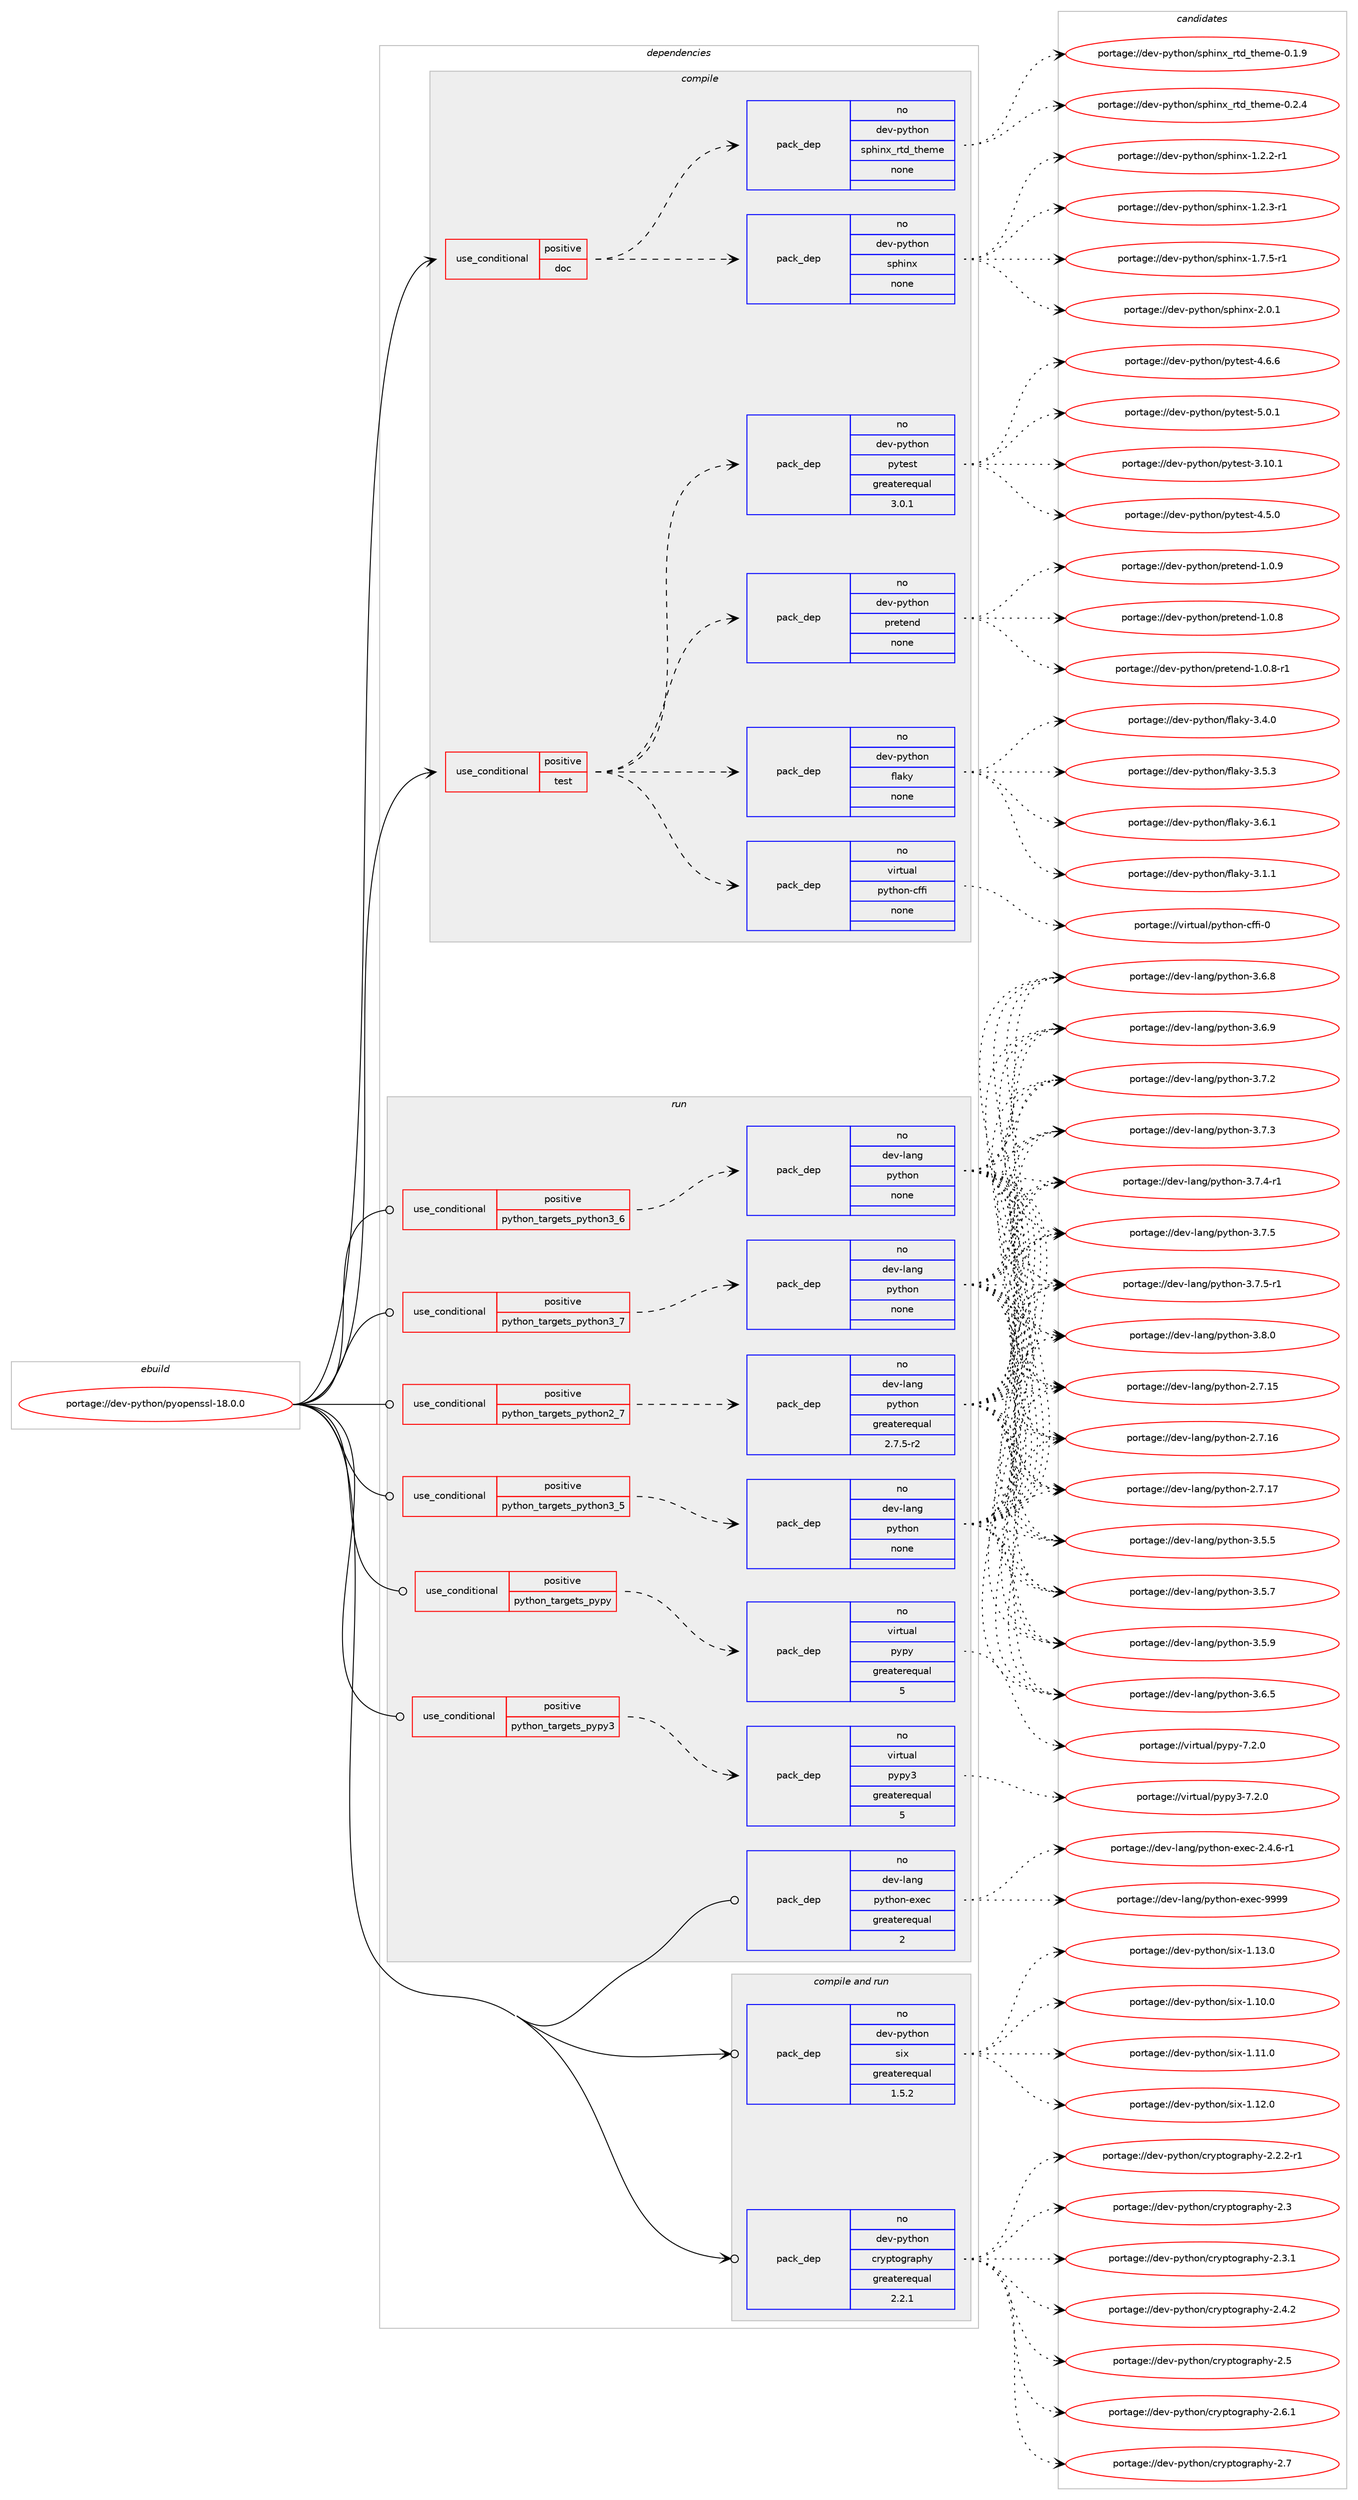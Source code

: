 digraph prolog {

# *************
# Graph options
# *************

newrank=true;
concentrate=true;
compound=true;
graph [rankdir=LR,fontname=Helvetica,fontsize=10,ranksep=1.5];#, ranksep=2.5, nodesep=0.2];
edge  [arrowhead=vee];
node  [fontname=Helvetica,fontsize=10];

# **********
# The ebuild
# **********

subgraph cluster_leftcol {
color=gray;
rank=same;
label=<<i>ebuild</i>>;
id [label="portage://dev-python/pyopenssl-18.0.0", color=red, width=4, href="../dev-python/pyopenssl-18.0.0.svg"];
}

# ****************
# The dependencies
# ****************

subgraph cluster_midcol {
color=gray;
label=<<i>dependencies</i>>;
subgraph cluster_compile {
fillcolor="#eeeeee";
style=filled;
label=<<i>compile</i>>;
subgraph cond35810 {
dependency162729 [label=<<TABLE BORDER="0" CELLBORDER="1" CELLSPACING="0" CELLPADDING="4"><TR><TD ROWSPAN="3" CELLPADDING="10">use_conditional</TD></TR><TR><TD>positive</TD></TR><TR><TD>doc</TD></TR></TABLE>>, shape=none, color=red];
subgraph pack123539 {
dependency162730 [label=<<TABLE BORDER="0" CELLBORDER="1" CELLSPACING="0" CELLPADDING="4" WIDTH="220"><TR><TD ROWSPAN="6" CELLPADDING="30">pack_dep</TD></TR><TR><TD WIDTH="110">no</TD></TR><TR><TD>dev-python</TD></TR><TR><TD>sphinx</TD></TR><TR><TD>none</TD></TR><TR><TD></TD></TR></TABLE>>, shape=none, color=blue];
}
dependency162729:e -> dependency162730:w [weight=20,style="dashed",arrowhead="vee"];
subgraph pack123540 {
dependency162731 [label=<<TABLE BORDER="0" CELLBORDER="1" CELLSPACING="0" CELLPADDING="4" WIDTH="220"><TR><TD ROWSPAN="6" CELLPADDING="30">pack_dep</TD></TR><TR><TD WIDTH="110">no</TD></TR><TR><TD>dev-python</TD></TR><TR><TD>sphinx_rtd_theme</TD></TR><TR><TD>none</TD></TR><TR><TD></TD></TR></TABLE>>, shape=none, color=blue];
}
dependency162729:e -> dependency162731:w [weight=20,style="dashed",arrowhead="vee"];
}
id:e -> dependency162729:w [weight=20,style="solid",arrowhead="vee"];
subgraph cond35811 {
dependency162732 [label=<<TABLE BORDER="0" CELLBORDER="1" CELLSPACING="0" CELLPADDING="4"><TR><TD ROWSPAN="3" CELLPADDING="10">use_conditional</TD></TR><TR><TD>positive</TD></TR><TR><TD>test</TD></TR></TABLE>>, shape=none, color=red];
subgraph pack123541 {
dependency162733 [label=<<TABLE BORDER="0" CELLBORDER="1" CELLSPACING="0" CELLPADDING="4" WIDTH="220"><TR><TD ROWSPAN="6" CELLPADDING="30">pack_dep</TD></TR><TR><TD WIDTH="110">no</TD></TR><TR><TD>virtual</TD></TR><TR><TD>python-cffi</TD></TR><TR><TD>none</TD></TR><TR><TD></TD></TR></TABLE>>, shape=none, color=blue];
}
dependency162732:e -> dependency162733:w [weight=20,style="dashed",arrowhead="vee"];
subgraph pack123542 {
dependency162734 [label=<<TABLE BORDER="0" CELLBORDER="1" CELLSPACING="0" CELLPADDING="4" WIDTH="220"><TR><TD ROWSPAN="6" CELLPADDING="30">pack_dep</TD></TR><TR><TD WIDTH="110">no</TD></TR><TR><TD>dev-python</TD></TR><TR><TD>flaky</TD></TR><TR><TD>none</TD></TR><TR><TD></TD></TR></TABLE>>, shape=none, color=blue];
}
dependency162732:e -> dependency162734:w [weight=20,style="dashed",arrowhead="vee"];
subgraph pack123543 {
dependency162735 [label=<<TABLE BORDER="0" CELLBORDER="1" CELLSPACING="0" CELLPADDING="4" WIDTH="220"><TR><TD ROWSPAN="6" CELLPADDING="30">pack_dep</TD></TR><TR><TD WIDTH="110">no</TD></TR><TR><TD>dev-python</TD></TR><TR><TD>pretend</TD></TR><TR><TD>none</TD></TR><TR><TD></TD></TR></TABLE>>, shape=none, color=blue];
}
dependency162732:e -> dependency162735:w [weight=20,style="dashed",arrowhead="vee"];
subgraph pack123544 {
dependency162736 [label=<<TABLE BORDER="0" CELLBORDER="1" CELLSPACING="0" CELLPADDING="4" WIDTH="220"><TR><TD ROWSPAN="6" CELLPADDING="30">pack_dep</TD></TR><TR><TD WIDTH="110">no</TD></TR><TR><TD>dev-python</TD></TR><TR><TD>pytest</TD></TR><TR><TD>greaterequal</TD></TR><TR><TD>3.0.1</TD></TR></TABLE>>, shape=none, color=blue];
}
dependency162732:e -> dependency162736:w [weight=20,style="dashed",arrowhead="vee"];
}
id:e -> dependency162732:w [weight=20,style="solid",arrowhead="vee"];
}
subgraph cluster_compileandrun {
fillcolor="#eeeeee";
style=filled;
label=<<i>compile and run</i>>;
subgraph pack123545 {
dependency162737 [label=<<TABLE BORDER="0" CELLBORDER="1" CELLSPACING="0" CELLPADDING="4" WIDTH="220"><TR><TD ROWSPAN="6" CELLPADDING="30">pack_dep</TD></TR><TR><TD WIDTH="110">no</TD></TR><TR><TD>dev-python</TD></TR><TR><TD>cryptography</TD></TR><TR><TD>greaterequal</TD></TR><TR><TD>2.2.1</TD></TR></TABLE>>, shape=none, color=blue];
}
id:e -> dependency162737:w [weight=20,style="solid",arrowhead="odotvee"];
subgraph pack123546 {
dependency162738 [label=<<TABLE BORDER="0" CELLBORDER="1" CELLSPACING="0" CELLPADDING="4" WIDTH="220"><TR><TD ROWSPAN="6" CELLPADDING="30">pack_dep</TD></TR><TR><TD WIDTH="110">no</TD></TR><TR><TD>dev-python</TD></TR><TR><TD>six</TD></TR><TR><TD>greaterequal</TD></TR><TR><TD>1.5.2</TD></TR></TABLE>>, shape=none, color=blue];
}
id:e -> dependency162738:w [weight=20,style="solid",arrowhead="odotvee"];
}
subgraph cluster_run {
fillcolor="#eeeeee";
style=filled;
label=<<i>run</i>>;
subgraph cond35812 {
dependency162739 [label=<<TABLE BORDER="0" CELLBORDER="1" CELLSPACING="0" CELLPADDING="4"><TR><TD ROWSPAN="3" CELLPADDING="10">use_conditional</TD></TR><TR><TD>positive</TD></TR><TR><TD>python_targets_pypy</TD></TR></TABLE>>, shape=none, color=red];
subgraph pack123547 {
dependency162740 [label=<<TABLE BORDER="0" CELLBORDER="1" CELLSPACING="0" CELLPADDING="4" WIDTH="220"><TR><TD ROWSPAN="6" CELLPADDING="30">pack_dep</TD></TR><TR><TD WIDTH="110">no</TD></TR><TR><TD>virtual</TD></TR><TR><TD>pypy</TD></TR><TR><TD>greaterequal</TD></TR><TR><TD>5</TD></TR></TABLE>>, shape=none, color=blue];
}
dependency162739:e -> dependency162740:w [weight=20,style="dashed",arrowhead="vee"];
}
id:e -> dependency162739:w [weight=20,style="solid",arrowhead="odot"];
subgraph cond35813 {
dependency162741 [label=<<TABLE BORDER="0" CELLBORDER="1" CELLSPACING="0" CELLPADDING="4"><TR><TD ROWSPAN="3" CELLPADDING="10">use_conditional</TD></TR><TR><TD>positive</TD></TR><TR><TD>python_targets_pypy3</TD></TR></TABLE>>, shape=none, color=red];
subgraph pack123548 {
dependency162742 [label=<<TABLE BORDER="0" CELLBORDER="1" CELLSPACING="0" CELLPADDING="4" WIDTH="220"><TR><TD ROWSPAN="6" CELLPADDING="30">pack_dep</TD></TR><TR><TD WIDTH="110">no</TD></TR><TR><TD>virtual</TD></TR><TR><TD>pypy3</TD></TR><TR><TD>greaterequal</TD></TR><TR><TD>5</TD></TR></TABLE>>, shape=none, color=blue];
}
dependency162741:e -> dependency162742:w [weight=20,style="dashed",arrowhead="vee"];
}
id:e -> dependency162741:w [weight=20,style="solid",arrowhead="odot"];
subgraph cond35814 {
dependency162743 [label=<<TABLE BORDER="0" CELLBORDER="1" CELLSPACING="0" CELLPADDING="4"><TR><TD ROWSPAN="3" CELLPADDING="10">use_conditional</TD></TR><TR><TD>positive</TD></TR><TR><TD>python_targets_python2_7</TD></TR></TABLE>>, shape=none, color=red];
subgraph pack123549 {
dependency162744 [label=<<TABLE BORDER="0" CELLBORDER="1" CELLSPACING="0" CELLPADDING="4" WIDTH="220"><TR><TD ROWSPAN="6" CELLPADDING="30">pack_dep</TD></TR><TR><TD WIDTH="110">no</TD></TR><TR><TD>dev-lang</TD></TR><TR><TD>python</TD></TR><TR><TD>greaterequal</TD></TR><TR><TD>2.7.5-r2</TD></TR></TABLE>>, shape=none, color=blue];
}
dependency162743:e -> dependency162744:w [weight=20,style="dashed",arrowhead="vee"];
}
id:e -> dependency162743:w [weight=20,style="solid",arrowhead="odot"];
subgraph cond35815 {
dependency162745 [label=<<TABLE BORDER="0" CELLBORDER="1" CELLSPACING="0" CELLPADDING="4"><TR><TD ROWSPAN="3" CELLPADDING="10">use_conditional</TD></TR><TR><TD>positive</TD></TR><TR><TD>python_targets_python3_5</TD></TR></TABLE>>, shape=none, color=red];
subgraph pack123550 {
dependency162746 [label=<<TABLE BORDER="0" CELLBORDER="1" CELLSPACING="0" CELLPADDING="4" WIDTH="220"><TR><TD ROWSPAN="6" CELLPADDING="30">pack_dep</TD></TR><TR><TD WIDTH="110">no</TD></TR><TR><TD>dev-lang</TD></TR><TR><TD>python</TD></TR><TR><TD>none</TD></TR><TR><TD></TD></TR></TABLE>>, shape=none, color=blue];
}
dependency162745:e -> dependency162746:w [weight=20,style="dashed",arrowhead="vee"];
}
id:e -> dependency162745:w [weight=20,style="solid",arrowhead="odot"];
subgraph cond35816 {
dependency162747 [label=<<TABLE BORDER="0" CELLBORDER="1" CELLSPACING="0" CELLPADDING="4"><TR><TD ROWSPAN="3" CELLPADDING="10">use_conditional</TD></TR><TR><TD>positive</TD></TR><TR><TD>python_targets_python3_6</TD></TR></TABLE>>, shape=none, color=red];
subgraph pack123551 {
dependency162748 [label=<<TABLE BORDER="0" CELLBORDER="1" CELLSPACING="0" CELLPADDING="4" WIDTH="220"><TR><TD ROWSPAN="6" CELLPADDING="30">pack_dep</TD></TR><TR><TD WIDTH="110">no</TD></TR><TR><TD>dev-lang</TD></TR><TR><TD>python</TD></TR><TR><TD>none</TD></TR><TR><TD></TD></TR></TABLE>>, shape=none, color=blue];
}
dependency162747:e -> dependency162748:w [weight=20,style="dashed",arrowhead="vee"];
}
id:e -> dependency162747:w [weight=20,style="solid",arrowhead="odot"];
subgraph cond35817 {
dependency162749 [label=<<TABLE BORDER="0" CELLBORDER="1" CELLSPACING="0" CELLPADDING="4"><TR><TD ROWSPAN="3" CELLPADDING="10">use_conditional</TD></TR><TR><TD>positive</TD></TR><TR><TD>python_targets_python3_7</TD></TR></TABLE>>, shape=none, color=red];
subgraph pack123552 {
dependency162750 [label=<<TABLE BORDER="0" CELLBORDER="1" CELLSPACING="0" CELLPADDING="4" WIDTH="220"><TR><TD ROWSPAN="6" CELLPADDING="30">pack_dep</TD></TR><TR><TD WIDTH="110">no</TD></TR><TR><TD>dev-lang</TD></TR><TR><TD>python</TD></TR><TR><TD>none</TD></TR><TR><TD></TD></TR></TABLE>>, shape=none, color=blue];
}
dependency162749:e -> dependency162750:w [weight=20,style="dashed",arrowhead="vee"];
}
id:e -> dependency162749:w [weight=20,style="solid",arrowhead="odot"];
subgraph pack123553 {
dependency162751 [label=<<TABLE BORDER="0" CELLBORDER="1" CELLSPACING="0" CELLPADDING="4" WIDTH="220"><TR><TD ROWSPAN="6" CELLPADDING="30">pack_dep</TD></TR><TR><TD WIDTH="110">no</TD></TR><TR><TD>dev-lang</TD></TR><TR><TD>python-exec</TD></TR><TR><TD>greaterequal</TD></TR><TR><TD>2</TD></TR></TABLE>>, shape=none, color=blue];
}
id:e -> dependency162751:w [weight=20,style="solid",arrowhead="odot"];
}
}

# **************
# The candidates
# **************

subgraph cluster_choices {
rank=same;
color=gray;
label=<<i>candidates</i>>;

subgraph choice123539 {
color=black;
nodesep=1;
choiceportage10010111845112121116104111110471151121041051101204549465046504511449 [label="portage://dev-python/sphinx-1.2.2-r1", color=red, width=4,href="../dev-python/sphinx-1.2.2-r1.svg"];
choiceportage10010111845112121116104111110471151121041051101204549465046514511449 [label="portage://dev-python/sphinx-1.2.3-r1", color=red, width=4,href="../dev-python/sphinx-1.2.3-r1.svg"];
choiceportage10010111845112121116104111110471151121041051101204549465546534511449 [label="portage://dev-python/sphinx-1.7.5-r1", color=red, width=4,href="../dev-python/sphinx-1.7.5-r1.svg"];
choiceportage1001011184511212111610411111047115112104105110120455046484649 [label="portage://dev-python/sphinx-2.0.1", color=red, width=4,href="../dev-python/sphinx-2.0.1.svg"];
dependency162730:e -> choiceportage10010111845112121116104111110471151121041051101204549465046504511449:w [style=dotted,weight="100"];
dependency162730:e -> choiceportage10010111845112121116104111110471151121041051101204549465046514511449:w [style=dotted,weight="100"];
dependency162730:e -> choiceportage10010111845112121116104111110471151121041051101204549465546534511449:w [style=dotted,weight="100"];
dependency162730:e -> choiceportage1001011184511212111610411111047115112104105110120455046484649:w [style=dotted,weight="100"];
}
subgraph choice123540 {
color=black;
nodesep=1;
choiceportage10010111845112121116104111110471151121041051101209511411610095116104101109101454846494657 [label="portage://dev-python/sphinx_rtd_theme-0.1.9", color=red, width=4,href="../dev-python/sphinx_rtd_theme-0.1.9.svg"];
choiceportage10010111845112121116104111110471151121041051101209511411610095116104101109101454846504652 [label="portage://dev-python/sphinx_rtd_theme-0.2.4", color=red, width=4,href="../dev-python/sphinx_rtd_theme-0.2.4.svg"];
dependency162731:e -> choiceportage10010111845112121116104111110471151121041051101209511411610095116104101109101454846494657:w [style=dotted,weight="100"];
dependency162731:e -> choiceportage10010111845112121116104111110471151121041051101209511411610095116104101109101454846504652:w [style=dotted,weight="100"];
}
subgraph choice123541 {
color=black;
nodesep=1;
choiceportage118105114116117971084711212111610411111045991021021054548 [label="portage://virtual/python-cffi-0", color=red, width=4,href="../virtual/python-cffi-0.svg"];
dependency162733:e -> choiceportage118105114116117971084711212111610411111045991021021054548:w [style=dotted,weight="100"];
}
subgraph choice123542 {
color=black;
nodesep=1;
choiceportage100101118451121211161041111104710210897107121455146494649 [label="portage://dev-python/flaky-3.1.1", color=red, width=4,href="../dev-python/flaky-3.1.1.svg"];
choiceportage100101118451121211161041111104710210897107121455146524648 [label="portage://dev-python/flaky-3.4.0", color=red, width=4,href="../dev-python/flaky-3.4.0.svg"];
choiceportage100101118451121211161041111104710210897107121455146534651 [label="portage://dev-python/flaky-3.5.3", color=red, width=4,href="../dev-python/flaky-3.5.3.svg"];
choiceportage100101118451121211161041111104710210897107121455146544649 [label="portage://dev-python/flaky-3.6.1", color=red, width=4,href="../dev-python/flaky-3.6.1.svg"];
dependency162734:e -> choiceportage100101118451121211161041111104710210897107121455146494649:w [style=dotted,weight="100"];
dependency162734:e -> choiceportage100101118451121211161041111104710210897107121455146524648:w [style=dotted,weight="100"];
dependency162734:e -> choiceportage100101118451121211161041111104710210897107121455146534651:w [style=dotted,weight="100"];
dependency162734:e -> choiceportage100101118451121211161041111104710210897107121455146544649:w [style=dotted,weight="100"];
}
subgraph choice123543 {
color=black;
nodesep=1;
choiceportage1001011184511212111610411111047112114101116101110100454946484656 [label="portage://dev-python/pretend-1.0.8", color=red, width=4,href="../dev-python/pretend-1.0.8.svg"];
choiceportage10010111845112121116104111110471121141011161011101004549464846564511449 [label="portage://dev-python/pretend-1.0.8-r1", color=red, width=4,href="../dev-python/pretend-1.0.8-r1.svg"];
choiceportage1001011184511212111610411111047112114101116101110100454946484657 [label="portage://dev-python/pretend-1.0.9", color=red, width=4,href="../dev-python/pretend-1.0.9.svg"];
dependency162735:e -> choiceportage1001011184511212111610411111047112114101116101110100454946484656:w [style=dotted,weight="100"];
dependency162735:e -> choiceportage10010111845112121116104111110471121141011161011101004549464846564511449:w [style=dotted,weight="100"];
dependency162735:e -> choiceportage1001011184511212111610411111047112114101116101110100454946484657:w [style=dotted,weight="100"];
}
subgraph choice123544 {
color=black;
nodesep=1;
choiceportage100101118451121211161041111104711212111610111511645514649484649 [label="portage://dev-python/pytest-3.10.1", color=red, width=4,href="../dev-python/pytest-3.10.1.svg"];
choiceportage1001011184511212111610411111047112121116101115116455246534648 [label="portage://dev-python/pytest-4.5.0", color=red, width=4,href="../dev-python/pytest-4.5.0.svg"];
choiceportage1001011184511212111610411111047112121116101115116455246544654 [label="portage://dev-python/pytest-4.6.6", color=red, width=4,href="../dev-python/pytest-4.6.6.svg"];
choiceportage1001011184511212111610411111047112121116101115116455346484649 [label="portage://dev-python/pytest-5.0.1", color=red, width=4,href="../dev-python/pytest-5.0.1.svg"];
dependency162736:e -> choiceportage100101118451121211161041111104711212111610111511645514649484649:w [style=dotted,weight="100"];
dependency162736:e -> choiceportage1001011184511212111610411111047112121116101115116455246534648:w [style=dotted,weight="100"];
dependency162736:e -> choiceportage1001011184511212111610411111047112121116101115116455246544654:w [style=dotted,weight="100"];
dependency162736:e -> choiceportage1001011184511212111610411111047112121116101115116455346484649:w [style=dotted,weight="100"];
}
subgraph choice123545 {
color=black;
nodesep=1;
choiceportage100101118451121211161041111104799114121112116111103114971121041214550465046504511449 [label="portage://dev-python/cryptography-2.2.2-r1", color=red, width=4,href="../dev-python/cryptography-2.2.2-r1.svg"];
choiceportage1001011184511212111610411111047991141211121161111031149711210412145504651 [label="portage://dev-python/cryptography-2.3", color=red, width=4,href="../dev-python/cryptography-2.3.svg"];
choiceportage10010111845112121116104111110479911412111211611110311497112104121455046514649 [label="portage://dev-python/cryptography-2.3.1", color=red, width=4,href="../dev-python/cryptography-2.3.1.svg"];
choiceportage10010111845112121116104111110479911412111211611110311497112104121455046524650 [label="portage://dev-python/cryptography-2.4.2", color=red, width=4,href="../dev-python/cryptography-2.4.2.svg"];
choiceportage1001011184511212111610411111047991141211121161111031149711210412145504653 [label="portage://dev-python/cryptography-2.5", color=red, width=4,href="../dev-python/cryptography-2.5.svg"];
choiceportage10010111845112121116104111110479911412111211611110311497112104121455046544649 [label="portage://dev-python/cryptography-2.6.1", color=red, width=4,href="../dev-python/cryptography-2.6.1.svg"];
choiceportage1001011184511212111610411111047991141211121161111031149711210412145504655 [label="portage://dev-python/cryptography-2.7", color=red, width=4,href="../dev-python/cryptography-2.7.svg"];
dependency162737:e -> choiceportage100101118451121211161041111104799114121112116111103114971121041214550465046504511449:w [style=dotted,weight="100"];
dependency162737:e -> choiceportage1001011184511212111610411111047991141211121161111031149711210412145504651:w [style=dotted,weight="100"];
dependency162737:e -> choiceportage10010111845112121116104111110479911412111211611110311497112104121455046514649:w [style=dotted,weight="100"];
dependency162737:e -> choiceportage10010111845112121116104111110479911412111211611110311497112104121455046524650:w [style=dotted,weight="100"];
dependency162737:e -> choiceportage1001011184511212111610411111047991141211121161111031149711210412145504653:w [style=dotted,weight="100"];
dependency162737:e -> choiceportage10010111845112121116104111110479911412111211611110311497112104121455046544649:w [style=dotted,weight="100"];
dependency162737:e -> choiceportage1001011184511212111610411111047991141211121161111031149711210412145504655:w [style=dotted,weight="100"];
}
subgraph choice123546 {
color=black;
nodesep=1;
choiceportage100101118451121211161041111104711510512045494649484648 [label="portage://dev-python/six-1.10.0", color=red, width=4,href="../dev-python/six-1.10.0.svg"];
choiceportage100101118451121211161041111104711510512045494649494648 [label="portage://dev-python/six-1.11.0", color=red, width=4,href="../dev-python/six-1.11.0.svg"];
choiceportage100101118451121211161041111104711510512045494649504648 [label="portage://dev-python/six-1.12.0", color=red, width=4,href="../dev-python/six-1.12.0.svg"];
choiceportage100101118451121211161041111104711510512045494649514648 [label="portage://dev-python/six-1.13.0", color=red, width=4,href="../dev-python/six-1.13.0.svg"];
dependency162738:e -> choiceportage100101118451121211161041111104711510512045494649484648:w [style=dotted,weight="100"];
dependency162738:e -> choiceportage100101118451121211161041111104711510512045494649494648:w [style=dotted,weight="100"];
dependency162738:e -> choiceportage100101118451121211161041111104711510512045494649504648:w [style=dotted,weight="100"];
dependency162738:e -> choiceportage100101118451121211161041111104711510512045494649514648:w [style=dotted,weight="100"];
}
subgraph choice123547 {
color=black;
nodesep=1;
choiceportage1181051141161179710847112121112121455546504648 [label="portage://virtual/pypy-7.2.0", color=red, width=4,href="../virtual/pypy-7.2.0.svg"];
dependency162740:e -> choiceportage1181051141161179710847112121112121455546504648:w [style=dotted,weight="100"];
}
subgraph choice123548 {
color=black;
nodesep=1;
choiceportage118105114116117971084711212111212151455546504648 [label="portage://virtual/pypy3-7.2.0", color=red, width=4,href="../virtual/pypy3-7.2.0.svg"];
dependency162742:e -> choiceportage118105114116117971084711212111212151455546504648:w [style=dotted,weight="100"];
}
subgraph choice123549 {
color=black;
nodesep=1;
choiceportage10010111845108971101034711212111610411111045504655464953 [label="portage://dev-lang/python-2.7.15", color=red, width=4,href="../dev-lang/python-2.7.15.svg"];
choiceportage10010111845108971101034711212111610411111045504655464954 [label="portage://dev-lang/python-2.7.16", color=red, width=4,href="../dev-lang/python-2.7.16.svg"];
choiceportage10010111845108971101034711212111610411111045504655464955 [label="portage://dev-lang/python-2.7.17", color=red, width=4,href="../dev-lang/python-2.7.17.svg"];
choiceportage100101118451089711010347112121116104111110455146534653 [label="portage://dev-lang/python-3.5.5", color=red, width=4,href="../dev-lang/python-3.5.5.svg"];
choiceportage100101118451089711010347112121116104111110455146534655 [label="portage://dev-lang/python-3.5.7", color=red, width=4,href="../dev-lang/python-3.5.7.svg"];
choiceportage100101118451089711010347112121116104111110455146534657 [label="portage://dev-lang/python-3.5.9", color=red, width=4,href="../dev-lang/python-3.5.9.svg"];
choiceportage100101118451089711010347112121116104111110455146544653 [label="portage://dev-lang/python-3.6.5", color=red, width=4,href="../dev-lang/python-3.6.5.svg"];
choiceportage100101118451089711010347112121116104111110455146544656 [label="portage://dev-lang/python-3.6.8", color=red, width=4,href="../dev-lang/python-3.6.8.svg"];
choiceportage100101118451089711010347112121116104111110455146544657 [label="portage://dev-lang/python-3.6.9", color=red, width=4,href="../dev-lang/python-3.6.9.svg"];
choiceportage100101118451089711010347112121116104111110455146554650 [label="portage://dev-lang/python-3.7.2", color=red, width=4,href="../dev-lang/python-3.7.2.svg"];
choiceportage100101118451089711010347112121116104111110455146554651 [label="portage://dev-lang/python-3.7.3", color=red, width=4,href="../dev-lang/python-3.7.3.svg"];
choiceportage1001011184510897110103471121211161041111104551465546524511449 [label="portage://dev-lang/python-3.7.4-r1", color=red, width=4,href="../dev-lang/python-3.7.4-r1.svg"];
choiceportage100101118451089711010347112121116104111110455146554653 [label="portage://dev-lang/python-3.7.5", color=red, width=4,href="../dev-lang/python-3.7.5.svg"];
choiceportage1001011184510897110103471121211161041111104551465546534511449 [label="portage://dev-lang/python-3.7.5-r1", color=red, width=4,href="../dev-lang/python-3.7.5-r1.svg"];
choiceportage100101118451089711010347112121116104111110455146564648 [label="portage://dev-lang/python-3.8.0", color=red, width=4,href="../dev-lang/python-3.8.0.svg"];
dependency162744:e -> choiceportage10010111845108971101034711212111610411111045504655464953:w [style=dotted,weight="100"];
dependency162744:e -> choiceportage10010111845108971101034711212111610411111045504655464954:w [style=dotted,weight="100"];
dependency162744:e -> choiceportage10010111845108971101034711212111610411111045504655464955:w [style=dotted,weight="100"];
dependency162744:e -> choiceportage100101118451089711010347112121116104111110455146534653:w [style=dotted,weight="100"];
dependency162744:e -> choiceportage100101118451089711010347112121116104111110455146534655:w [style=dotted,weight="100"];
dependency162744:e -> choiceportage100101118451089711010347112121116104111110455146534657:w [style=dotted,weight="100"];
dependency162744:e -> choiceportage100101118451089711010347112121116104111110455146544653:w [style=dotted,weight="100"];
dependency162744:e -> choiceportage100101118451089711010347112121116104111110455146544656:w [style=dotted,weight="100"];
dependency162744:e -> choiceportage100101118451089711010347112121116104111110455146544657:w [style=dotted,weight="100"];
dependency162744:e -> choiceportage100101118451089711010347112121116104111110455146554650:w [style=dotted,weight="100"];
dependency162744:e -> choiceportage100101118451089711010347112121116104111110455146554651:w [style=dotted,weight="100"];
dependency162744:e -> choiceportage1001011184510897110103471121211161041111104551465546524511449:w [style=dotted,weight="100"];
dependency162744:e -> choiceportage100101118451089711010347112121116104111110455146554653:w [style=dotted,weight="100"];
dependency162744:e -> choiceportage1001011184510897110103471121211161041111104551465546534511449:w [style=dotted,weight="100"];
dependency162744:e -> choiceportage100101118451089711010347112121116104111110455146564648:w [style=dotted,weight="100"];
}
subgraph choice123550 {
color=black;
nodesep=1;
choiceportage10010111845108971101034711212111610411111045504655464953 [label="portage://dev-lang/python-2.7.15", color=red, width=4,href="../dev-lang/python-2.7.15.svg"];
choiceportage10010111845108971101034711212111610411111045504655464954 [label="portage://dev-lang/python-2.7.16", color=red, width=4,href="../dev-lang/python-2.7.16.svg"];
choiceportage10010111845108971101034711212111610411111045504655464955 [label="portage://dev-lang/python-2.7.17", color=red, width=4,href="../dev-lang/python-2.7.17.svg"];
choiceportage100101118451089711010347112121116104111110455146534653 [label="portage://dev-lang/python-3.5.5", color=red, width=4,href="../dev-lang/python-3.5.5.svg"];
choiceportage100101118451089711010347112121116104111110455146534655 [label="portage://dev-lang/python-3.5.7", color=red, width=4,href="../dev-lang/python-3.5.7.svg"];
choiceportage100101118451089711010347112121116104111110455146534657 [label="portage://dev-lang/python-3.5.9", color=red, width=4,href="../dev-lang/python-3.5.9.svg"];
choiceportage100101118451089711010347112121116104111110455146544653 [label="portage://dev-lang/python-3.6.5", color=red, width=4,href="../dev-lang/python-3.6.5.svg"];
choiceportage100101118451089711010347112121116104111110455146544656 [label="portage://dev-lang/python-3.6.8", color=red, width=4,href="../dev-lang/python-3.6.8.svg"];
choiceportage100101118451089711010347112121116104111110455146544657 [label="portage://dev-lang/python-3.6.9", color=red, width=4,href="../dev-lang/python-3.6.9.svg"];
choiceportage100101118451089711010347112121116104111110455146554650 [label="portage://dev-lang/python-3.7.2", color=red, width=4,href="../dev-lang/python-3.7.2.svg"];
choiceportage100101118451089711010347112121116104111110455146554651 [label="portage://dev-lang/python-3.7.3", color=red, width=4,href="../dev-lang/python-3.7.3.svg"];
choiceportage1001011184510897110103471121211161041111104551465546524511449 [label="portage://dev-lang/python-3.7.4-r1", color=red, width=4,href="../dev-lang/python-3.7.4-r1.svg"];
choiceportage100101118451089711010347112121116104111110455146554653 [label="portage://dev-lang/python-3.7.5", color=red, width=4,href="../dev-lang/python-3.7.5.svg"];
choiceportage1001011184510897110103471121211161041111104551465546534511449 [label="portage://dev-lang/python-3.7.5-r1", color=red, width=4,href="../dev-lang/python-3.7.5-r1.svg"];
choiceportage100101118451089711010347112121116104111110455146564648 [label="portage://dev-lang/python-3.8.0", color=red, width=4,href="../dev-lang/python-3.8.0.svg"];
dependency162746:e -> choiceportage10010111845108971101034711212111610411111045504655464953:w [style=dotted,weight="100"];
dependency162746:e -> choiceportage10010111845108971101034711212111610411111045504655464954:w [style=dotted,weight="100"];
dependency162746:e -> choiceportage10010111845108971101034711212111610411111045504655464955:w [style=dotted,weight="100"];
dependency162746:e -> choiceportage100101118451089711010347112121116104111110455146534653:w [style=dotted,weight="100"];
dependency162746:e -> choiceportage100101118451089711010347112121116104111110455146534655:w [style=dotted,weight="100"];
dependency162746:e -> choiceportage100101118451089711010347112121116104111110455146534657:w [style=dotted,weight="100"];
dependency162746:e -> choiceportage100101118451089711010347112121116104111110455146544653:w [style=dotted,weight="100"];
dependency162746:e -> choiceportage100101118451089711010347112121116104111110455146544656:w [style=dotted,weight="100"];
dependency162746:e -> choiceportage100101118451089711010347112121116104111110455146544657:w [style=dotted,weight="100"];
dependency162746:e -> choiceportage100101118451089711010347112121116104111110455146554650:w [style=dotted,weight="100"];
dependency162746:e -> choiceportage100101118451089711010347112121116104111110455146554651:w [style=dotted,weight="100"];
dependency162746:e -> choiceportage1001011184510897110103471121211161041111104551465546524511449:w [style=dotted,weight="100"];
dependency162746:e -> choiceportage100101118451089711010347112121116104111110455146554653:w [style=dotted,weight="100"];
dependency162746:e -> choiceportage1001011184510897110103471121211161041111104551465546534511449:w [style=dotted,weight="100"];
dependency162746:e -> choiceportage100101118451089711010347112121116104111110455146564648:w [style=dotted,weight="100"];
}
subgraph choice123551 {
color=black;
nodesep=1;
choiceportage10010111845108971101034711212111610411111045504655464953 [label="portage://dev-lang/python-2.7.15", color=red, width=4,href="../dev-lang/python-2.7.15.svg"];
choiceportage10010111845108971101034711212111610411111045504655464954 [label="portage://dev-lang/python-2.7.16", color=red, width=4,href="../dev-lang/python-2.7.16.svg"];
choiceportage10010111845108971101034711212111610411111045504655464955 [label="portage://dev-lang/python-2.7.17", color=red, width=4,href="../dev-lang/python-2.7.17.svg"];
choiceportage100101118451089711010347112121116104111110455146534653 [label="portage://dev-lang/python-3.5.5", color=red, width=4,href="../dev-lang/python-3.5.5.svg"];
choiceportage100101118451089711010347112121116104111110455146534655 [label="portage://dev-lang/python-3.5.7", color=red, width=4,href="../dev-lang/python-3.5.7.svg"];
choiceportage100101118451089711010347112121116104111110455146534657 [label="portage://dev-lang/python-3.5.9", color=red, width=4,href="../dev-lang/python-3.5.9.svg"];
choiceportage100101118451089711010347112121116104111110455146544653 [label="portage://dev-lang/python-3.6.5", color=red, width=4,href="../dev-lang/python-3.6.5.svg"];
choiceportage100101118451089711010347112121116104111110455146544656 [label="portage://dev-lang/python-3.6.8", color=red, width=4,href="../dev-lang/python-3.6.8.svg"];
choiceportage100101118451089711010347112121116104111110455146544657 [label="portage://dev-lang/python-3.6.9", color=red, width=4,href="../dev-lang/python-3.6.9.svg"];
choiceportage100101118451089711010347112121116104111110455146554650 [label="portage://dev-lang/python-3.7.2", color=red, width=4,href="../dev-lang/python-3.7.2.svg"];
choiceportage100101118451089711010347112121116104111110455146554651 [label="portage://dev-lang/python-3.7.3", color=red, width=4,href="../dev-lang/python-3.7.3.svg"];
choiceportage1001011184510897110103471121211161041111104551465546524511449 [label="portage://dev-lang/python-3.7.4-r1", color=red, width=4,href="../dev-lang/python-3.7.4-r1.svg"];
choiceportage100101118451089711010347112121116104111110455146554653 [label="portage://dev-lang/python-3.7.5", color=red, width=4,href="../dev-lang/python-3.7.5.svg"];
choiceportage1001011184510897110103471121211161041111104551465546534511449 [label="portage://dev-lang/python-3.7.5-r1", color=red, width=4,href="../dev-lang/python-3.7.5-r1.svg"];
choiceportage100101118451089711010347112121116104111110455146564648 [label="portage://dev-lang/python-3.8.0", color=red, width=4,href="../dev-lang/python-3.8.0.svg"];
dependency162748:e -> choiceportage10010111845108971101034711212111610411111045504655464953:w [style=dotted,weight="100"];
dependency162748:e -> choiceportage10010111845108971101034711212111610411111045504655464954:w [style=dotted,weight="100"];
dependency162748:e -> choiceportage10010111845108971101034711212111610411111045504655464955:w [style=dotted,weight="100"];
dependency162748:e -> choiceportage100101118451089711010347112121116104111110455146534653:w [style=dotted,weight="100"];
dependency162748:e -> choiceportage100101118451089711010347112121116104111110455146534655:w [style=dotted,weight="100"];
dependency162748:e -> choiceportage100101118451089711010347112121116104111110455146534657:w [style=dotted,weight="100"];
dependency162748:e -> choiceportage100101118451089711010347112121116104111110455146544653:w [style=dotted,weight="100"];
dependency162748:e -> choiceportage100101118451089711010347112121116104111110455146544656:w [style=dotted,weight="100"];
dependency162748:e -> choiceportage100101118451089711010347112121116104111110455146544657:w [style=dotted,weight="100"];
dependency162748:e -> choiceportage100101118451089711010347112121116104111110455146554650:w [style=dotted,weight="100"];
dependency162748:e -> choiceportage100101118451089711010347112121116104111110455146554651:w [style=dotted,weight="100"];
dependency162748:e -> choiceportage1001011184510897110103471121211161041111104551465546524511449:w [style=dotted,weight="100"];
dependency162748:e -> choiceportage100101118451089711010347112121116104111110455146554653:w [style=dotted,weight="100"];
dependency162748:e -> choiceportage1001011184510897110103471121211161041111104551465546534511449:w [style=dotted,weight="100"];
dependency162748:e -> choiceportage100101118451089711010347112121116104111110455146564648:w [style=dotted,weight="100"];
}
subgraph choice123552 {
color=black;
nodesep=1;
choiceportage10010111845108971101034711212111610411111045504655464953 [label="portage://dev-lang/python-2.7.15", color=red, width=4,href="../dev-lang/python-2.7.15.svg"];
choiceportage10010111845108971101034711212111610411111045504655464954 [label="portage://dev-lang/python-2.7.16", color=red, width=4,href="../dev-lang/python-2.7.16.svg"];
choiceportage10010111845108971101034711212111610411111045504655464955 [label="portage://dev-lang/python-2.7.17", color=red, width=4,href="../dev-lang/python-2.7.17.svg"];
choiceportage100101118451089711010347112121116104111110455146534653 [label="portage://dev-lang/python-3.5.5", color=red, width=4,href="../dev-lang/python-3.5.5.svg"];
choiceportage100101118451089711010347112121116104111110455146534655 [label="portage://dev-lang/python-3.5.7", color=red, width=4,href="../dev-lang/python-3.5.7.svg"];
choiceportage100101118451089711010347112121116104111110455146534657 [label="portage://dev-lang/python-3.5.9", color=red, width=4,href="../dev-lang/python-3.5.9.svg"];
choiceportage100101118451089711010347112121116104111110455146544653 [label="portage://dev-lang/python-3.6.5", color=red, width=4,href="../dev-lang/python-3.6.5.svg"];
choiceportage100101118451089711010347112121116104111110455146544656 [label="portage://dev-lang/python-3.6.8", color=red, width=4,href="../dev-lang/python-3.6.8.svg"];
choiceportage100101118451089711010347112121116104111110455146544657 [label="portage://dev-lang/python-3.6.9", color=red, width=4,href="../dev-lang/python-3.6.9.svg"];
choiceportage100101118451089711010347112121116104111110455146554650 [label="portage://dev-lang/python-3.7.2", color=red, width=4,href="../dev-lang/python-3.7.2.svg"];
choiceportage100101118451089711010347112121116104111110455146554651 [label="portage://dev-lang/python-3.7.3", color=red, width=4,href="../dev-lang/python-3.7.3.svg"];
choiceportage1001011184510897110103471121211161041111104551465546524511449 [label="portage://dev-lang/python-3.7.4-r1", color=red, width=4,href="../dev-lang/python-3.7.4-r1.svg"];
choiceportage100101118451089711010347112121116104111110455146554653 [label="portage://dev-lang/python-3.7.5", color=red, width=4,href="../dev-lang/python-3.7.5.svg"];
choiceportage1001011184510897110103471121211161041111104551465546534511449 [label="portage://dev-lang/python-3.7.5-r1", color=red, width=4,href="../dev-lang/python-3.7.5-r1.svg"];
choiceportage100101118451089711010347112121116104111110455146564648 [label="portage://dev-lang/python-3.8.0", color=red, width=4,href="../dev-lang/python-3.8.0.svg"];
dependency162750:e -> choiceportage10010111845108971101034711212111610411111045504655464953:w [style=dotted,weight="100"];
dependency162750:e -> choiceportage10010111845108971101034711212111610411111045504655464954:w [style=dotted,weight="100"];
dependency162750:e -> choiceportage10010111845108971101034711212111610411111045504655464955:w [style=dotted,weight="100"];
dependency162750:e -> choiceportage100101118451089711010347112121116104111110455146534653:w [style=dotted,weight="100"];
dependency162750:e -> choiceportage100101118451089711010347112121116104111110455146534655:w [style=dotted,weight="100"];
dependency162750:e -> choiceportage100101118451089711010347112121116104111110455146534657:w [style=dotted,weight="100"];
dependency162750:e -> choiceportage100101118451089711010347112121116104111110455146544653:w [style=dotted,weight="100"];
dependency162750:e -> choiceportage100101118451089711010347112121116104111110455146544656:w [style=dotted,weight="100"];
dependency162750:e -> choiceportage100101118451089711010347112121116104111110455146544657:w [style=dotted,weight="100"];
dependency162750:e -> choiceportage100101118451089711010347112121116104111110455146554650:w [style=dotted,weight="100"];
dependency162750:e -> choiceportage100101118451089711010347112121116104111110455146554651:w [style=dotted,weight="100"];
dependency162750:e -> choiceportage1001011184510897110103471121211161041111104551465546524511449:w [style=dotted,weight="100"];
dependency162750:e -> choiceportage100101118451089711010347112121116104111110455146554653:w [style=dotted,weight="100"];
dependency162750:e -> choiceportage1001011184510897110103471121211161041111104551465546534511449:w [style=dotted,weight="100"];
dependency162750:e -> choiceportage100101118451089711010347112121116104111110455146564648:w [style=dotted,weight="100"];
}
subgraph choice123553 {
color=black;
nodesep=1;
choiceportage10010111845108971101034711212111610411111045101120101994550465246544511449 [label="portage://dev-lang/python-exec-2.4.6-r1", color=red, width=4,href="../dev-lang/python-exec-2.4.6-r1.svg"];
choiceportage10010111845108971101034711212111610411111045101120101994557575757 [label="portage://dev-lang/python-exec-9999", color=red, width=4,href="../dev-lang/python-exec-9999.svg"];
dependency162751:e -> choiceportage10010111845108971101034711212111610411111045101120101994550465246544511449:w [style=dotted,weight="100"];
dependency162751:e -> choiceportage10010111845108971101034711212111610411111045101120101994557575757:w [style=dotted,weight="100"];
}
}

}
